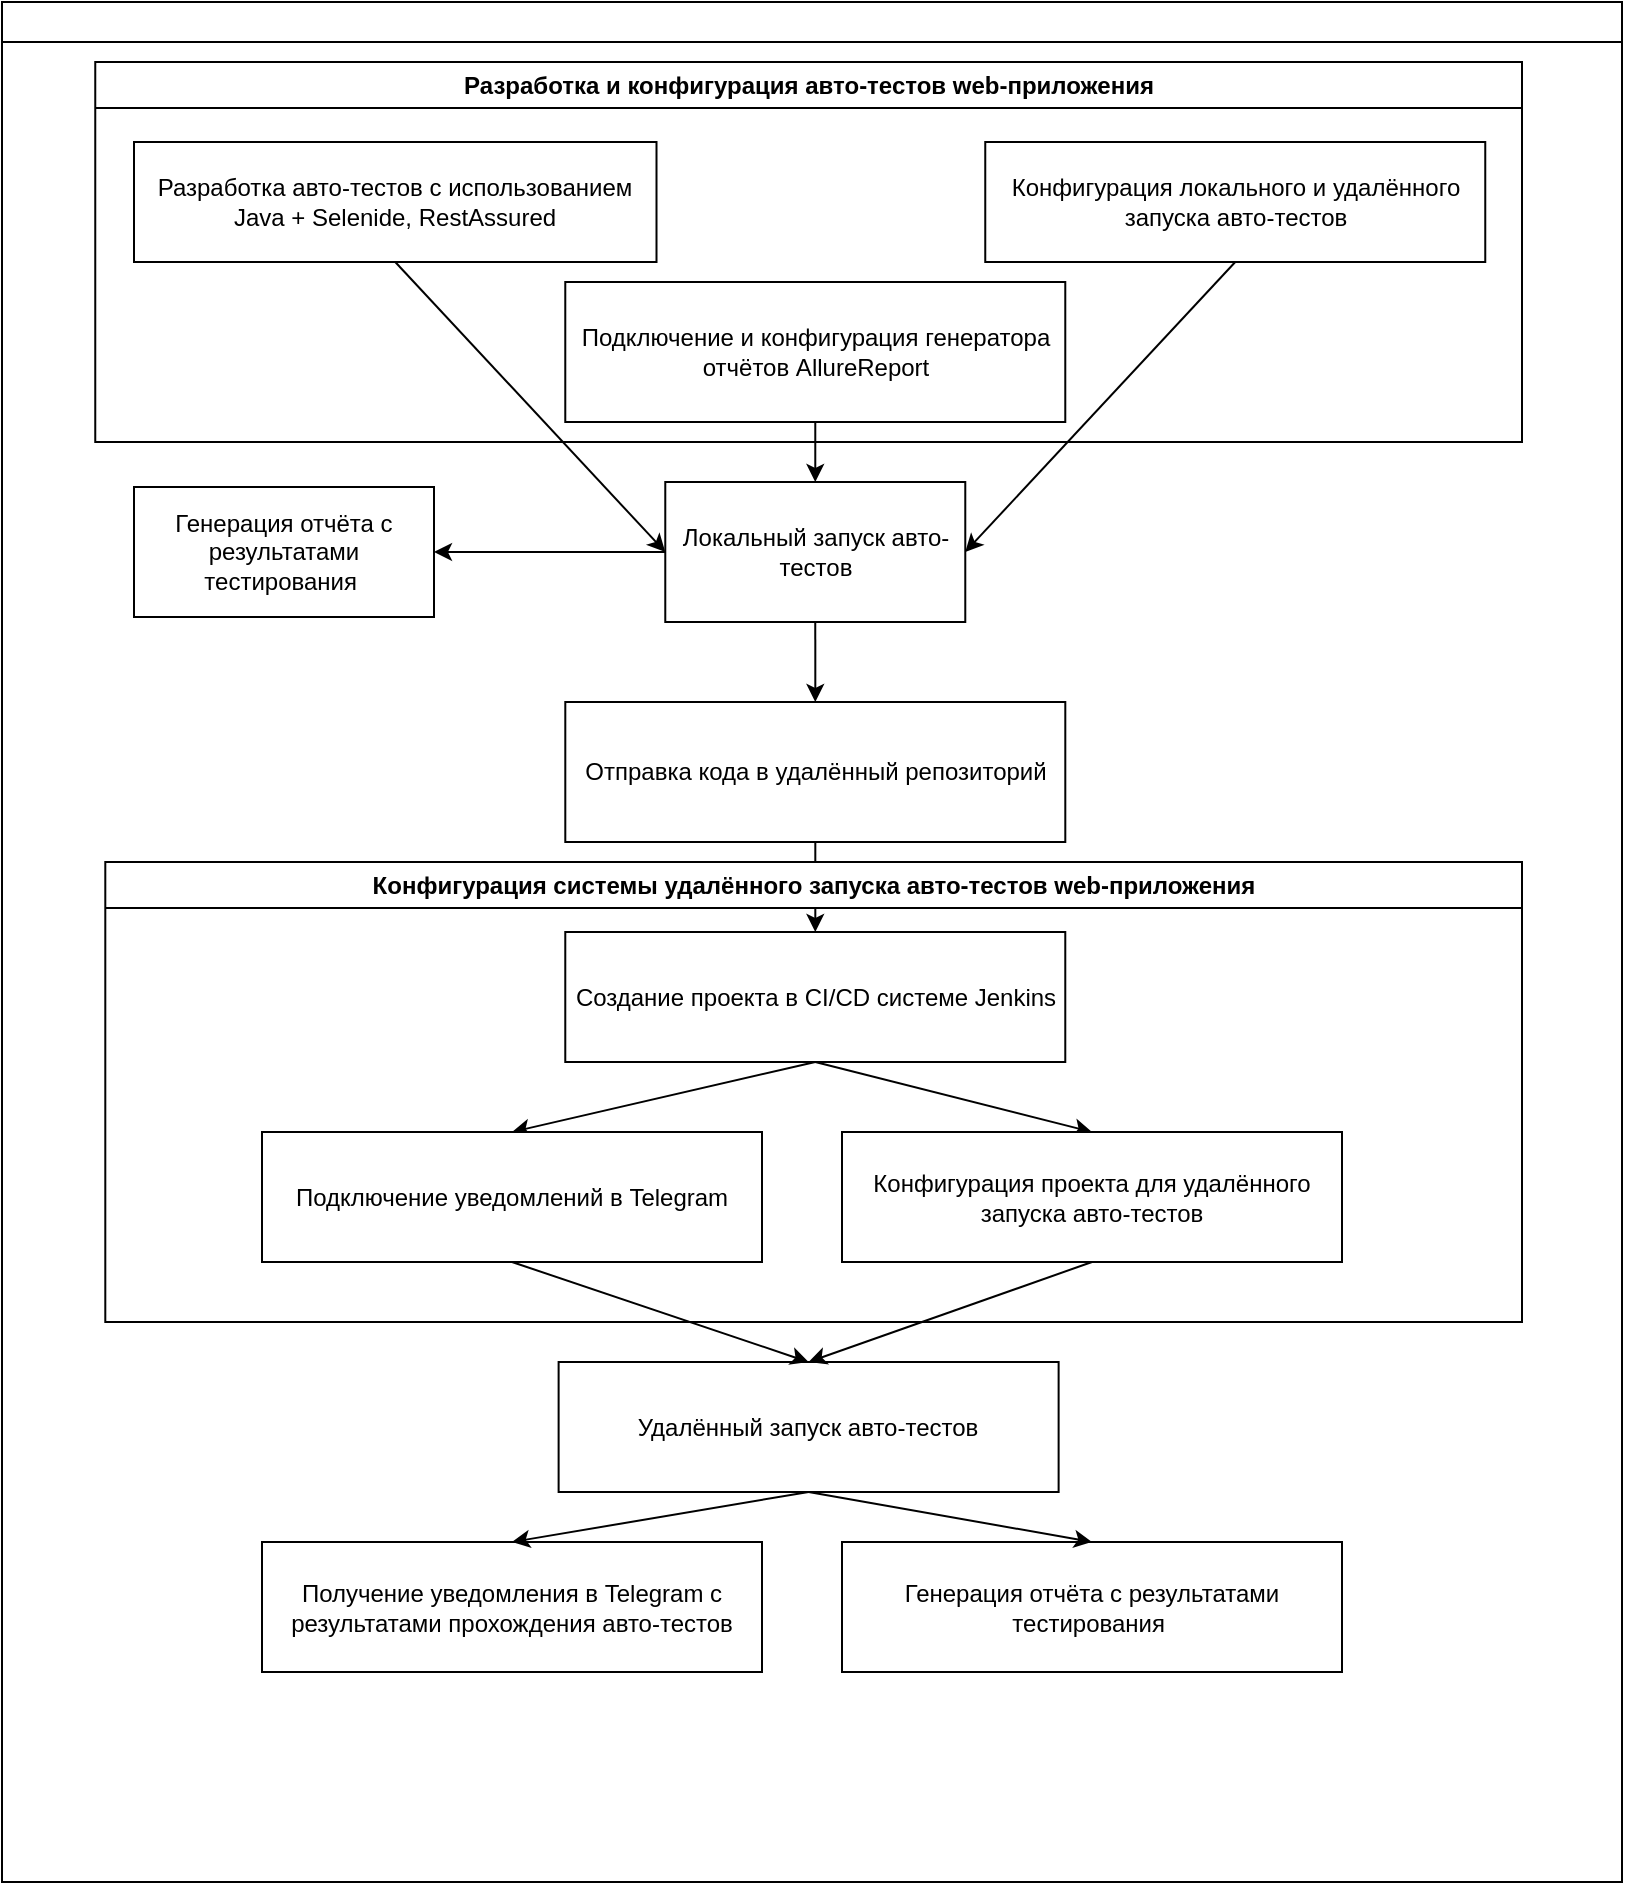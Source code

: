 <mxfile version="24.4.4" type="github">
  <diagram id="prtHgNgQTEPvFCAcTncT" name="Page-1">
    <mxGraphModel dx="909" dy="597" grid="1" gridSize="10" guides="1" tooltips="1" connect="1" arrows="1" fold="1" page="1" pageScale="1" pageWidth="827" pageHeight="1169" math="0" shadow="0">
      <root>
        <mxCell id="0" />
        <mxCell id="1" parent="0" />
        <mxCell id="dNxyNK7c78bLwvsdeMH5-11" value="" style="swimlane;html=1;startSize=20;horizontal=1;containerType=tree;glass=0;" parent="1" vertex="1">
          <mxGeometry x="10" y="20" width="810" height="940" as="geometry">
            <mxRectangle x="10" y="20" width="50" height="40" as="alternateBounds" />
          </mxGeometry>
        </mxCell>
        <mxCell id="6Mq_BTyOLAe44aRyMaWc-1" value="Разработка авто-тестов с использованием Java + Selenide, RestAssured" style="rounded=0;whiteSpace=wrap;html=1;" vertex="1" parent="dNxyNK7c78bLwvsdeMH5-11">
          <mxGeometry x="66" y="70" width="261.25" height="60" as="geometry" />
        </mxCell>
        <mxCell id="6Mq_BTyOLAe44aRyMaWc-2" value="Локальный запуск авто-тестов" style="rounded=0;whiteSpace=wrap;html=1;" vertex="1" parent="dNxyNK7c78bLwvsdeMH5-11">
          <mxGeometry x="331.64" y="240" width="150" height="70" as="geometry" />
        </mxCell>
        <mxCell id="6Mq_BTyOLAe44aRyMaWc-4" value="" style="endArrow=classic;html=1;rounded=0;entryX=0.5;entryY=0;entryDx=0;entryDy=0;exitX=0.5;exitY=1;exitDx=0;exitDy=0;" edge="1" parent="dNxyNK7c78bLwvsdeMH5-11" source="6Mq_BTyOLAe44aRyMaWc-5" target="6Mq_BTyOLAe44aRyMaWc-2">
          <mxGeometry width="50" height="50" relative="1" as="geometry">
            <mxPoint x="570" y="190" as="sourcePoint" />
            <mxPoint x="180" y="170" as="targetPoint" />
          </mxGeometry>
        </mxCell>
        <mxCell id="6Mq_BTyOLAe44aRyMaWc-5" value="Подключение и конфигурация генератора отчётов AllureReport" style="rounded=0;whiteSpace=wrap;html=1;" vertex="1" parent="dNxyNK7c78bLwvsdeMH5-11">
          <mxGeometry x="281.64" y="140" width="250" height="70" as="geometry" />
        </mxCell>
        <mxCell id="6Mq_BTyOLAe44aRyMaWc-6" value="Конфигурация локального и удалённого запуска авто-тестов" style="rounded=0;whiteSpace=wrap;html=1;" vertex="1" parent="dNxyNK7c78bLwvsdeMH5-11">
          <mxGeometry x="491.63" y="70" width="250" height="60" as="geometry" />
        </mxCell>
        <mxCell id="6Mq_BTyOLAe44aRyMaWc-8" value="Генерация отчёта с результатами тестирования&amp;nbsp;" style="rounded=0;whiteSpace=wrap;html=1;" vertex="1" parent="dNxyNK7c78bLwvsdeMH5-11">
          <mxGeometry x="66" y="242.5" width="150" height="65" as="geometry" />
        </mxCell>
        <mxCell id="6Mq_BTyOLAe44aRyMaWc-10" value="" style="endArrow=classic;html=1;rounded=0;exitX=0;exitY=0.5;exitDx=0;exitDy=0;entryX=1;entryY=0.5;entryDx=0;entryDy=0;" edge="1" parent="dNxyNK7c78bLwvsdeMH5-11" source="6Mq_BTyOLAe44aRyMaWc-2" target="6Mq_BTyOLAe44aRyMaWc-8">
          <mxGeometry width="50" height="50" relative="1" as="geometry">
            <mxPoint x="350" y="290" as="sourcePoint" />
            <mxPoint x="400" y="240" as="targetPoint" />
          </mxGeometry>
        </mxCell>
        <mxCell id="6Mq_BTyOLAe44aRyMaWc-12" value="Отправка кода в удалённый репозиторий" style="rounded=0;whiteSpace=wrap;html=1;" vertex="1" parent="dNxyNK7c78bLwvsdeMH5-11">
          <mxGeometry x="281.65" y="350" width="250" height="70" as="geometry" />
        </mxCell>
        <mxCell id="6Mq_BTyOLAe44aRyMaWc-15" value="Создание проекта в CI/CD системе Jenkins" style="rounded=0;whiteSpace=wrap;html=1;" vertex="1" parent="dNxyNK7c78bLwvsdeMH5-11">
          <mxGeometry x="281.64" y="465" width="250" height="65" as="geometry" />
        </mxCell>
        <mxCell id="6Mq_BTyOLAe44aRyMaWc-14" value="" style="endArrow=classic;html=1;rounded=0;exitX=0.5;exitY=1;exitDx=0;exitDy=0;" edge="1" parent="dNxyNK7c78bLwvsdeMH5-11" source="6Mq_BTyOLAe44aRyMaWc-12" target="6Mq_BTyOLAe44aRyMaWc-15">
          <mxGeometry width="50" height="50" relative="1" as="geometry">
            <mxPoint x="350" y="325" as="sourcePoint" />
            <mxPoint x="400" y="275" as="targetPoint" />
          </mxGeometry>
        </mxCell>
        <mxCell id="6Mq_BTyOLAe44aRyMaWc-20" value="" style="endArrow=classic;html=1;rounded=0;exitX=0.5;exitY=1;exitDx=0;exitDy=0;entryX=0.5;entryY=0;entryDx=0;entryDy=0;" edge="1" parent="dNxyNK7c78bLwvsdeMH5-11" source="6Mq_BTyOLAe44aRyMaWc-15" target="6Mq_BTyOLAe44aRyMaWc-18">
          <mxGeometry width="50" height="50" relative="1" as="geometry">
            <mxPoint x="290" y="490" as="sourcePoint" />
            <mxPoint x="215" y="520" as="targetPoint" />
          </mxGeometry>
        </mxCell>
        <mxCell id="6Mq_BTyOLAe44aRyMaWc-21" value="" style="endArrow=classic;html=1;rounded=0;exitX=0.5;exitY=1;exitDx=0;exitDy=0;entryX=0.5;entryY=0;entryDx=0;entryDy=0;" edge="1" parent="dNxyNK7c78bLwvsdeMH5-11" source="6Mq_BTyOLAe44aRyMaWc-15" target="6Mq_BTyOLAe44aRyMaWc-22">
          <mxGeometry width="50" height="50" relative="1" as="geometry">
            <mxPoint x="450" y="500" as="sourcePoint" />
            <mxPoint x="500" y="450" as="targetPoint" />
          </mxGeometry>
        </mxCell>
        <mxCell id="6Mq_BTyOLAe44aRyMaWc-23" value="Удалённый запуск авто-тестов" style="rounded=0;whiteSpace=wrap;html=1;" vertex="1" parent="dNxyNK7c78bLwvsdeMH5-11">
          <mxGeometry x="278.31" y="680" width="250" height="65" as="geometry" />
        </mxCell>
        <mxCell id="6Mq_BTyOLAe44aRyMaWc-26" value="" style="endArrow=classic;html=1;rounded=0;exitX=0.5;exitY=1;exitDx=0;exitDy=0;entryX=0.5;entryY=0;entryDx=0;entryDy=0;" edge="1" parent="dNxyNK7c78bLwvsdeMH5-11" source="6Mq_BTyOLAe44aRyMaWc-18" target="6Mq_BTyOLAe44aRyMaWc-23">
          <mxGeometry width="50" height="50" relative="1" as="geometry">
            <mxPoint x="620" y="630" as="sourcePoint" />
            <mxPoint x="699" y="765" as="targetPoint" />
          </mxGeometry>
        </mxCell>
        <mxCell id="6Mq_BTyOLAe44aRyMaWc-27" value="" style="endArrow=classic;html=1;rounded=0;exitX=0.5;exitY=1;exitDx=0;exitDy=0;entryX=0.5;entryY=0;entryDx=0;entryDy=0;" edge="1" parent="dNxyNK7c78bLwvsdeMH5-11" source="6Mq_BTyOLAe44aRyMaWc-22" target="6Mq_BTyOLAe44aRyMaWc-23">
          <mxGeometry width="50" height="50" relative="1" as="geometry">
            <mxPoint x="450" y="520" as="sourcePoint" />
            <mxPoint x="500" y="470" as="targetPoint" />
          </mxGeometry>
        </mxCell>
        <mxCell id="6Mq_BTyOLAe44aRyMaWc-28" value="Получение уведомления в Telegram с результатами прохождения авто-тестов" style="rounded=0;whiteSpace=wrap;html=1;" vertex="1" parent="dNxyNK7c78bLwvsdeMH5-11">
          <mxGeometry x="130" y="770" width="250" height="65" as="geometry" />
        </mxCell>
        <mxCell id="6Mq_BTyOLAe44aRyMaWc-29" value="Генерация отчёта с результатами тестирования&amp;nbsp;" style="rounded=0;whiteSpace=wrap;html=1;" vertex="1" parent="dNxyNK7c78bLwvsdeMH5-11">
          <mxGeometry x="420" y="770" width="250" height="65" as="geometry" />
        </mxCell>
        <mxCell id="6Mq_BTyOLAe44aRyMaWc-30" value="" style="endArrow=classic;html=1;rounded=0;exitX=0.5;exitY=1;exitDx=0;exitDy=0;entryX=0.5;entryY=0;entryDx=0;entryDy=0;" edge="1" parent="dNxyNK7c78bLwvsdeMH5-11" source="6Mq_BTyOLAe44aRyMaWc-23" target="6Mq_BTyOLAe44aRyMaWc-28">
          <mxGeometry width="50" height="50" relative="1" as="geometry">
            <mxPoint x="450" y="590" as="sourcePoint" />
            <mxPoint x="500" y="540" as="targetPoint" />
          </mxGeometry>
        </mxCell>
        <mxCell id="6Mq_BTyOLAe44aRyMaWc-31" value="" style="endArrow=classic;html=1;rounded=0;exitX=0.5;exitY=1;exitDx=0;exitDy=0;entryX=0.5;entryY=0;entryDx=0;entryDy=0;" edge="1" parent="dNxyNK7c78bLwvsdeMH5-11" source="6Mq_BTyOLAe44aRyMaWc-23" target="6Mq_BTyOLAe44aRyMaWc-29">
          <mxGeometry width="50" height="50" relative="1" as="geometry">
            <mxPoint x="415" y="755" as="sourcePoint" />
            <mxPoint x="255" y="780" as="targetPoint" />
          </mxGeometry>
        </mxCell>
        <mxCell id="6Mq_BTyOLAe44aRyMaWc-36" value="" style="endArrow=classic;html=1;rounded=0;exitX=0.5;exitY=1;exitDx=0;exitDy=0;entryX=0;entryY=0.5;entryDx=0;entryDy=0;" edge="1" parent="dNxyNK7c78bLwvsdeMH5-11" source="6Mq_BTyOLAe44aRyMaWc-1" target="6Mq_BTyOLAe44aRyMaWc-2">
          <mxGeometry width="50" height="50" relative="1" as="geometry">
            <mxPoint x="340" y="255" as="sourcePoint" />
            <mxPoint x="155" y="310" as="targetPoint" />
          </mxGeometry>
        </mxCell>
        <mxCell id="6Mq_BTyOLAe44aRyMaWc-37" value="" style="endArrow=classic;html=1;rounded=0;exitX=0.5;exitY=1;exitDx=0;exitDy=0;entryX=1;entryY=0.5;entryDx=0;entryDy=0;" edge="1" parent="dNxyNK7c78bLwvsdeMH5-11" source="6Mq_BTyOLAe44aRyMaWc-6" target="6Mq_BTyOLAe44aRyMaWc-2">
          <mxGeometry width="50" height="50" relative="1" as="geometry">
            <mxPoint x="620" y="150" as="sourcePoint" />
            <mxPoint x="755" y="295" as="targetPoint" />
          </mxGeometry>
        </mxCell>
        <mxCell id="6Mq_BTyOLAe44aRyMaWc-38" value="" style="endArrow=classic;html=1;rounded=0;exitX=0.5;exitY=1;exitDx=0;exitDy=0;entryX=0.5;entryY=0;entryDx=0;entryDy=0;" edge="1" parent="dNxyNK7c78bLwvsdeMH5-11" source="6Mq_BTyOLAe44aRyMaWc-2" target="6Mq_BTyOLAe44aRyMaWc-12">
          <mxGeometry width="50" height="50" relative="1" as="geometry">
            <mxPoint x="605" y="270" as="sourcePoint" />
            <mxPoint x="740" y="415" as="targetPoint" />
          </mxGeometry>
        </mxCell>
        <mxCell id="6Mq_BTyOLAe44aRyMaWc-39" value="Разработка и конфигурация авто-тестов web-приложения" style="swimlane;whiteSpace=wrap;html=1;" vertex="1" parent="dNxyNK7c78bLwvsdeMH5-11">
          <mxGeometry x="46.63" y="30" width="713.37" height="190" as="geometry" />
        </mxCell>
        <mxCell id="6Mq_BTyOLAe44aRyMaWc-45" value="Конфигурация системы удалённого запуска авто-тестов web-приложения" style="swimlane;whiteSpace=wrap;html=1;" vertex="1" parent="dNxyNK7c78bLwvsdeMH5-11">
          <mxGeometry x="51.65" y="430" width="708.35" height="230" as="geometry" />
        </mxCell>
        <mxCell id="6Mq_BTyOLAe44aRyMaWc-22" value="Подключение уведомлений в Telegram" style="rounded=0;whiteSpace=wrap;html=1;" vertex="1" parent="6Mq_BTyOLAe44aRyMaWc-45">
          <mxGeometry x="78.35" y="135" width="250" height="65" as="geometry" />
        </mxCell>
        <mxCell id="6Mq_BTyOLAe44aRyMaWc-18" value="Конфигурация проекта для удалённого запуска авто-тестов" style="rounded=0;whiteSpace=wrap;html=1;" vertex="1" parent="6Mq_BTyOLAe44aRyMaWc-45">
          <mxGeometry x="368.35" y="135" width="250" height="65" as="geometry" />
        </mxCell>
      </root>
    </mxGraphModel>
  </diagram>
</mxfile>
